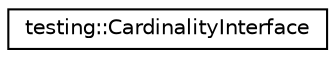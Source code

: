 digraph "Graphical Class Hierarchy"
{
  edge [fontname="Helvetica",fontsize="10",labelfontname="Helvetica",labelfontsize="10"];
  node [fontname="Helvetica",fontsize="10",shape=record];
  rankdir="LR";
  Node1 [label="testing::CardinalityInterface",height=0.2,width=0.4,color="black", fillcolor="white", style="filled",URL="$classtesting_1_1_cardinality_interface.html"];
}
